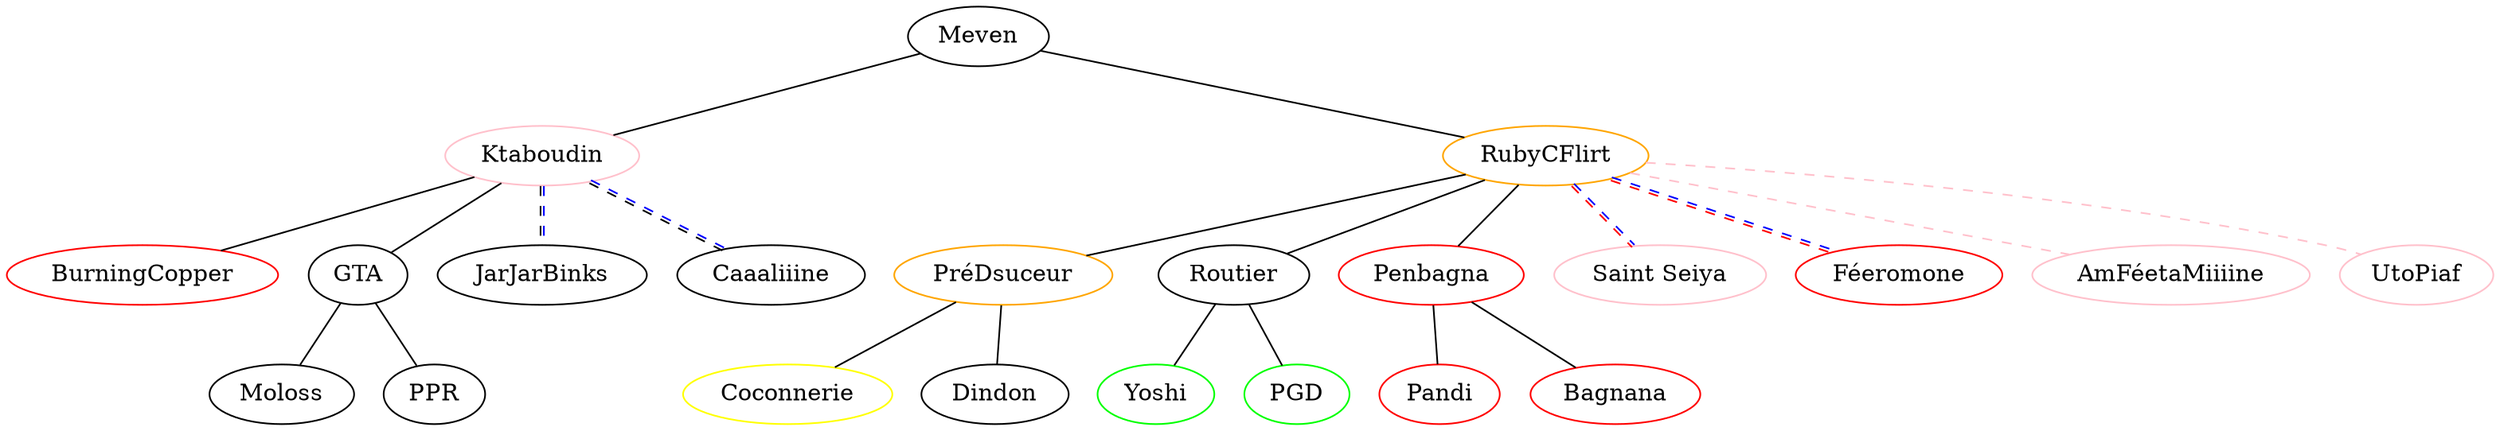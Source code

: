 graph Falmily {
    // list of names
    meven [label="Meven", fillcolor="blue:black"]; // IPP
      alix [label="Ktaboudin", color="pink", shape=ellipse] // Paramed
        iris [label="BurningCopper", color="red"]; // Droit
          // TODO: Iris' family
        camille [label="GTA", fillcolor="blue:black"]; // IPP
          julien [label="Moloss", fillcolor="blue:black"]; // IPP
          chabal [label="PPR", fillcolor="blue:black"]; // IPP
        // Adoption IPP
        maxime [label="JarJarBinks", fillcolor="blue:black"]; // IPP
        lily [label="Caaaliiine", fillcolor="blue:black"]; // IPP
      chris [label="RubyCFlirt", color="orange"]; // Gestion
        lucas [label="PréDsuceur", color="orange"]; // DCG
          coralie [label="Coconnerie", color="yellow"]; // Psycho
          guillaume [label="Dindon", fillcolor="blue:black"]; // Ingé
        louise [label="Routier", fillcolor="blue:black"]; // Ingé
          katia [label="Yoshi", color="green", shape=ellipse] // Pharma
          antoine [label="PGD", color="green", shape=ellipse] // Pharma
        tiffany [label="Penbagna", color="red", shape=ellipse] // Médecine
          pandi [label="Pandi", color="red", shape=ellipse] // Médecine
          bagnagna [label="Bagnana", color="red"]; // Droit
        // Adoption Paris
        lilo [label="Saint Seiya", color="pink", shape=ellipse] // Paramed
        benoit [label="Féeromone", color="red", fillcolor="green:red"]; // IF
        // Adoption rose
        anouchka [label="AmFéetaMiiiine", color="pink", shape=ellipse] // Paramed
        laetitia [label="UtoPiaf", color="pink", shape=ellipse] // Paramed
    
    
    /*
    ** List of patronage links
    */

    // Meven's graph
    meven -- alix;
      alix -- iris;
        // TODO: Iris' family
      alix -- camille;
        camille -- julien;
        camille -- chabal;

      alix -- maxime [style=dashed, color="black:blue"];
      alix -- lily [style=dashed, color="black:blue"];

    meven -- chris;
        chris -- lucas;
          lucas -- coralie;
          lucas -- guillaume;
        chris -- louise;
          louise -- katia;
          louise -- antoine;
        chris -- tiffany;
          tiffany -- pandi;
          tiffany -- bagnagna;

      chris -- lilo [style=dashed, color="red:blue"];
      chris -- benoit [style=dashed, color="red:blue"];

      chris -- anouchka [style=dashed, color="pink"];
      chris -- laetitia [style=dashed, color="pink"];
}

